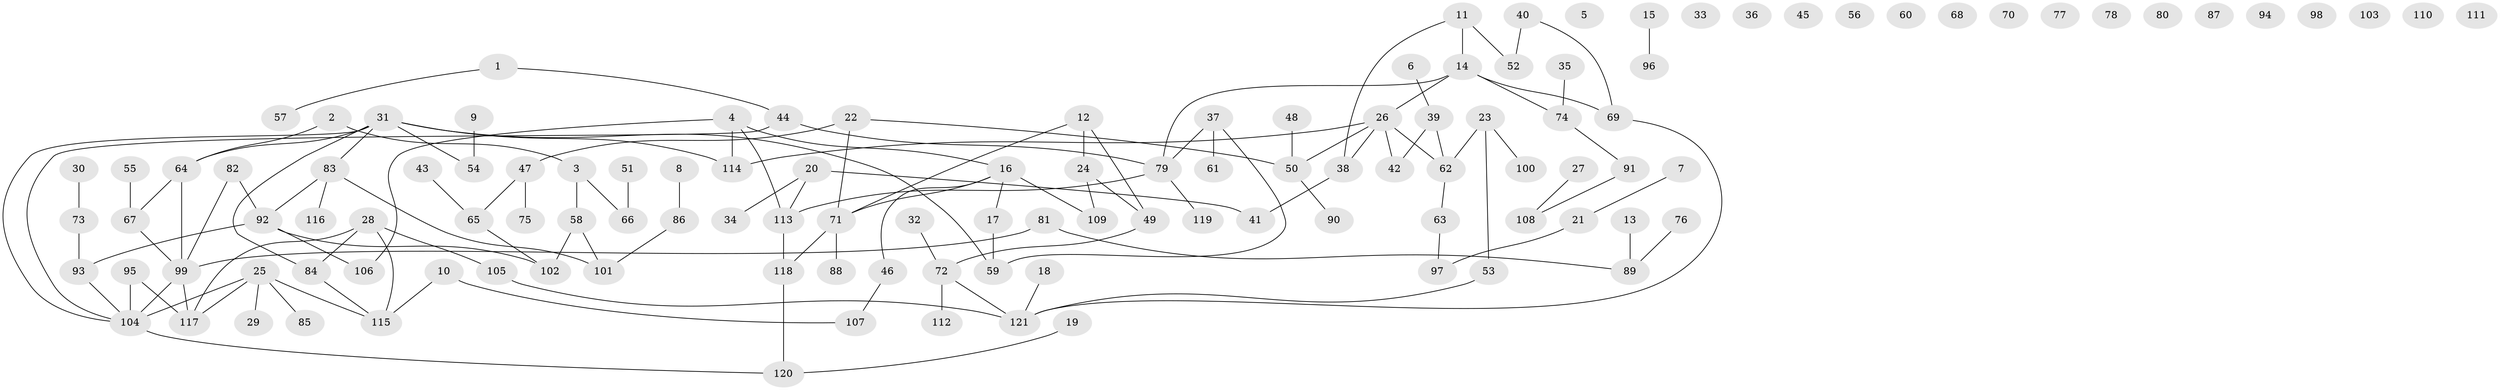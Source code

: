 // coarse degree distribution, {2: 0.373134328358209, 3: 0.22388059701492538, 6: 0.04477611940298507, 1: 0.16417910447761194, 5: 0.05970149253731343, 4: 0.11940298507462686, 12: 0.014925373134328358}
// Generated by graph-tools (version 1.1) at 2025/35/03/04/25 23:35:55]
// undirected, 121 vertices, 132 edges
graph export_dot {
  node [color=gray90,style=filled];
  1;
  2;
  3;
  4;
  5;
  6;
  7;
  8;
  9;
  10;
  11;
  12;
  13;
  14;
  15;
  16;
  17;
  18;
  19;
  20;
  21;
  22;
  23;
  24;
  25;
  26;
  27;
  28;
  29;
  30;
  31;
  32;
  33;
  34;
  35;
  36;
  37;
  38;
  39;
  40;
  41;
  42;
  43;
  44;
  45;
  46;
  47;
  48;
  49;
  50;
  51;
  52;
  53;
  54;
  55;
  56;
  57;
  58;
  59;
  60;
  61;
  62;
  63;
  64;
  65;
  66;
  67;
  68;
  69;
  70;
  71;
  72;
  73;
  74;
  75;
  76;
  77;
  78;
  79;
  80;
  81;
  82;
  83;
  84;
  85;
  86;
  87;
  88;
  89;
  90;
  91;
  92;
  93;
  94;
  95;
  96;
  97;
  98;
  99;
  100;
  101;
  102;
  103;
  104;
  105;
  106;
  107;
  108;
  109;
  110;
  111;
  112;
  113;
  114;
  115;
  116;
  117;
  118;
  119;
  120;
  121;
  1 -- 44;
  1 -- 57;
  2 -- 3;
  2 -- 64;
  3 -- 58;
  3 -- 66;
  4 -- 16;
  4 -- 106;
  4 -- 113;
  4 -- 114;
  6 -- 39;
  7 -- 21;
  8 -- 86;
  9 -- 54;
  10 -- 107;
  10 -- 115;
  11 -- 14;
  11 -- 38;
  11 -- 52;
  12 -- 24;
  12 -- 49;
  12 -- 71;
  13 -- 89;
  14 -- 26;
  14 -- 69;
  14 -- 74;
  14 -- 79;
  15 -- 96;
  16 -- 17;
  16 -- 46;
  16 -- 71;
  16 -- 109;
  17 -- 59;
  18 -- 121;
  19 -- 120;
  20 -- 34;
  20 -- 41;
  20 -- 113;
  21 -- 97;
  22 -- 47;
  22 -- 50;
  22 -- 71;
  23 -- 53;
  23 -- 62;
  23 -- 100;
  24 -- 49;
  24 -- 109;
  25 -- 29;
  25 -- 85;
  25 -- 104;
  25 -- 115;
  25 -- 117;
  26 -- 38;
  26 -- 42;
  26 -- 50;
  26 -- 62;
  26 -- 114;
  27 -- 108;
  28 -- 84;
  28 -- 105;
  28 -- 115;
  28 -- 117;
  30 -- 73;
  31 -- 54;
  31 -- 59;
  31 -- 64;
  31 -- 83;
  31 -- 84;
  31 -- 104;
  31 -- 114;
  32 -- 72;
  35 -- 74;
  37 -- 59;
  37 -- 61;
  37 -- 79;
  38 -- 41;
  39 -- 42;
  39 -- 62;
  40 -- 52;
  40 -- 69;
  43 -- 65;
  44 -- 79;
  44 -- 104;
  46 -- 107;
  47 -- 65;
  47 -- 75;
  48 -- 50;
  49 -- 72;
  50 -- 90;
  51 -- 66;
  53 -- 121;
  55 -- 67;
  58 -- 101;
  58 -- 102;
  62 -- 63;
  63 -- 97;
  64 -- 67;
  64 -- 99;
  65 -- 102;
  67 -- 99;
  69 -- 121;
  71 -- 88;
  71 -- 118;
  72 -- 112;
  72 -- 121;
  73 -- 93;
  74 -- 91;
  76 -- 89;
  79 -- 113;
  79 -- 119;
  81 -- 89;
  81 -- 99;
  82 -- 92;
  82 -- 99;
  83 -- 92;
  83 -- 101;
  83 -- 116;
  84 -- 115;
  86 -- 101;
  91 -- 108;
  92 -- 93;
  92 -- 102;
  92 -- 106;
  93 -- 104;
  95 -- 104;
  95 -- 117;
  99 -- 104;
  99 -- 117;
  104 -- 120;
  105 -- 121;
  113 -- 118;
  118 -- 120;
}
